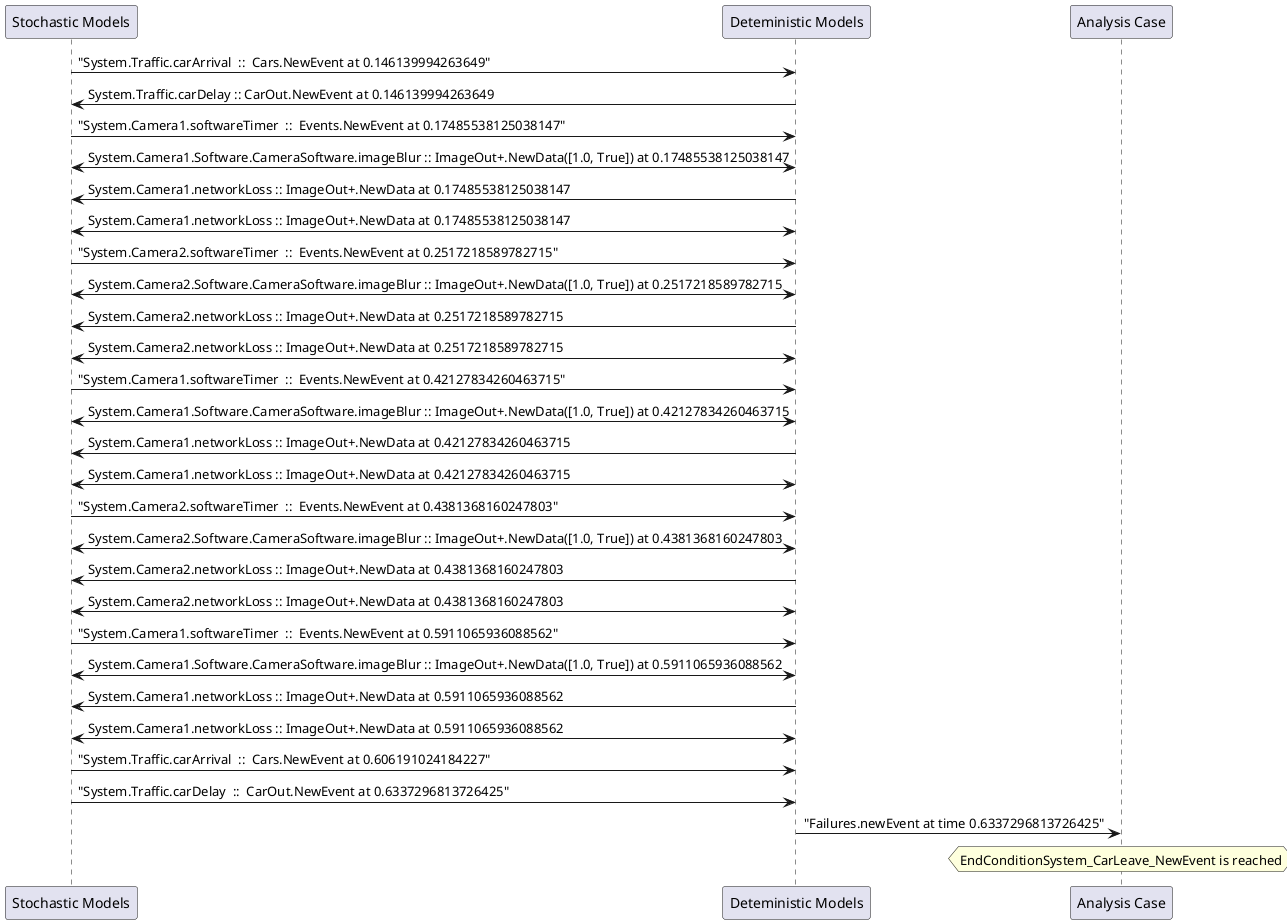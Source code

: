 
	@startuml
	participant "Stochastic Models" as stochmodel
	participant "Deteministic Models" as detmodel
	participant "Analysis Case" as analysis
	{36667_stop} stochmodel -> detmodel : "System.Traffic.carArrival  ::  Cars.NewEvent at 0.146139994263649"
{36678_start} detmodel -> stochmodel : System.Traffic.carDelay :: CarOut.NewEvent at 0.146139994263649
{36637_stop} stochmodel -> detmodel : "System.Camera1.softwareTimer  ::  Events.NewEvent at 0.17485538125038147"
detmodel <-> stochmodel : System.Camera1.Software.CameraSoftware.imageBlur :: ImageOut+.NewData([1.0, True]) at 0.17485538125038147
detmodel -> stochmodel : System.Camera1.networkLoss :: ImageOut+.NewData at 0.17485538125038147
detmodel <-> stochmodel : System.Camera1.networkLoss :: ImageOut+.NewData at 0.17485538125038147
{36652_stop} stochmodel -> detmodel : "System.Camera2.softwareTimer  ::  Events.NewEvent at 0.2517218589782715"
detmodel <-> stochmodel : System.Camera2.Software.CameraSoftware.imageBlur :: ImageOut+.NewData([1.0, True]) at 0.2517218589782715
detmodel -> stochmodel : System.Camera2.networkLoss :: ImageOut+.NewData at 0.2517218589782715
detmodel <-> stochmodel : System.Camera2.networkLoss :: ImageOut+.NewData at 0.2517218589782715
{36638_stop} stochmodel -> detmodel : "System.Camera1.softwareTimer  ::  Events.NewEvent at 0.42127834260463715"
detmodel <-> stochmodel : System.Camera1.Software.CameraSoftware.imageBlur :: ImageOut+.NewData([1.0, True]) at 0.42127834260463715
detmodel -> stochmodel : System.Camera1.networkLoss :: ImageOut+.NewData at 0.42127834260463715
detmodel <-> stochmodel : System.Camera1.networkLoss :: ImageOut+.NewData at 0.42127834260463715
{36653_stop} stochmodel -> detmodel : "System.Camera2.softwareTimer  ::  Events.NewEvent at 0.4381368160247803"
detmodel <-> stochmodel : System.Camera2.Software.CameraSoftware.imageBlur :: ImageOut+.NewData([1.0, True]) at 0.4381368160247803
detmodel -> stochmodel : System.Camera2.networkLoss :: ImageOut+.NewData at 0.4381368160247803
detmodel <-> stochmodel : System.Camera2.networkLoss :: ImageOut+.NewData at 0.4381368160247803
{36639_stop} stochmodel -> detmodel : "System.Camera1.softwareTimer  ::  Events.NewEvent at 0.5911065936088562"
detmodel <-> stochmodel : System.Camera1.Software.CameraSoftware.imageBlur :: ImageOut+.NewData([1.0, True]) at 0.5911065936088562
detmodel -> stochmodel : System.Camera1.networkLoss :: ImageOut+.NewData at 0.5911065936088562
detmodel <-> stochmodel : System.Camera1.networkLoss :: ImageOut+.NewData at 0.5911065936088562
{36668_stop} stochmodel -> detmodel : "System.Traffic.carArrival  ::  Cars.NewEvent at 0.606191024184227"
{36678_stop} stochmodel -> detmodel : "System.Traffic.carDelay  ::  CarOut.NewEvent at 0.6337296813726425"
{36678_start} <-> {36678_stop} : delay
detmodel -> analysis : "Failures.newEvent at time 0.6337296813726425"
hnote over analysis 
EndConditionSystem_CarLeave_NewEvent is reached
endnote
@enduml